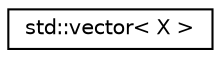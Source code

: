 digraph "Graphical Class Hierarchy"
{
  edge [fontname="Helvetica",fontsize="10",labelfontname="Helvetica",labelfontsize="10"];
  node [fontname="Helvetica",fontsize="10",shape=record];
  rankdir="LR";
  Node0 [label="std::vector\< X \>",height=0.2,width=0.4,color="black", fillcolor="white", style="filled",URL="$classstd_1_1vector.html"];
}
